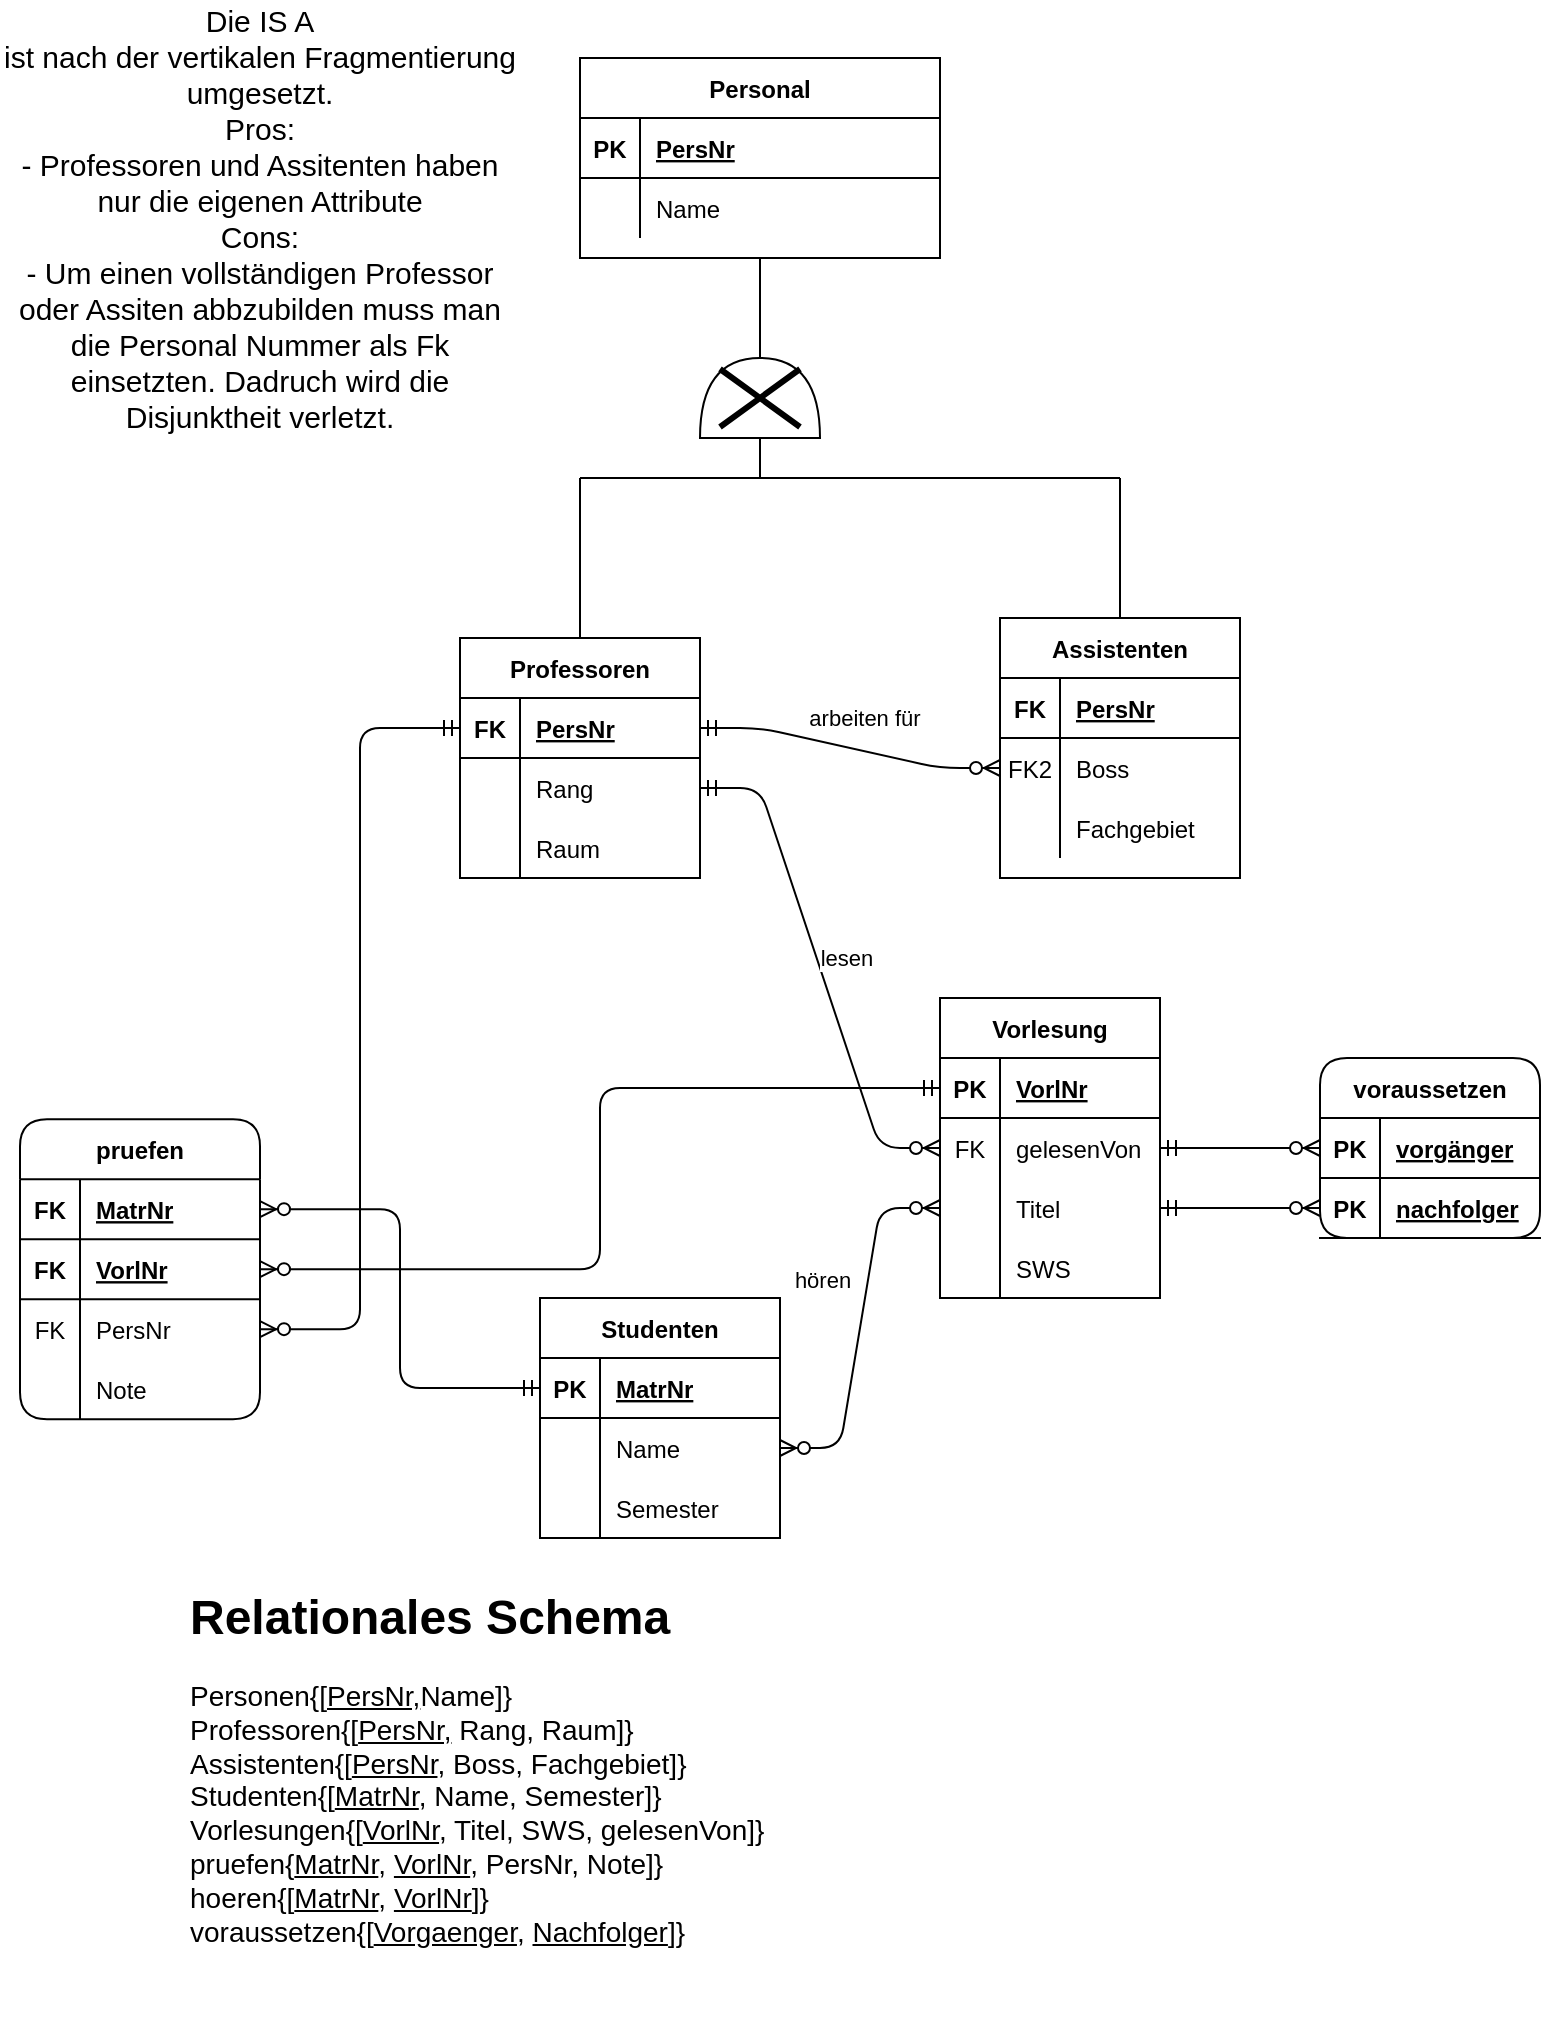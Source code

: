 <mxfile version="14.7.6" type="github">
  <diagram id="6ZEzqiTByCHPcqeZpNDx" name="Page-1">
    <mxGraphModel dx="497" dy="673" grid="1" gridSize="10" guides="1" tooltips="1" connect="1" arrows="1" fold="1" page="1" pageScale="1" pageWidth="827" pageHeight="1169" math="0" shadow="0">
      <root>
        <mxCell id="0" />
        <mxCell id="1" parent="0" />
        <mxCell id="H8-wfPgOFTC-B2AmOx2r-1" value="Studenten" style="shape=table;startSize=30;container=1;collapsible=1;childLayout=tableLayout;fixedRows=1;rowLines=0;fontStyle=1;align=center;resizeLast=1;" parent="1" vertex="1">
          <mxGeometry x="280" y="660" width="120" height="120" as="geometry" />
        </mxCell>
        <mxCell id="H8-wfPgOFTC-B2AmOx2r-2" value="" style="shape=partialRectangle;collapsible=0;dropTarget=0;pointerEvents=0;fillColor=none;top=0;left=0;bottom=1;right=0;points=[[0,0.5],[1,0.5]];portConstraint=eastwest;" parent="H8-wfPgOFTC-B2AmOx2r-1" vertex="1">
          <mxGeometry y="30" width="120" height="30" as="geometry" />
        </mxCell>
        <mxCell id="H8-wfPgOFTC-B2AmOx2r-3" value="PK" style="shape=partialRectangle;connectable=0;fillColor=none;top=0;left=0;bottom=0;right=0;fontStyle=1;overflow=hidden;" parent="H8-wfPgOFTC-B2AmOx2r-2" vertex="1">
          <mxGeometry width="30" height="30" as="geometry" />
        </mxCell>
        <mxCell id="H8-wfPgOFTC-B2AmOx2r-4" value="MatrNr" style="shape=partialRectangle;connectable=0;fillColor=none;top=0;left=0;bottom=0;right=0;align=left;spacingLeft=6;fontStyle=5;overflow=hidden;" parent="H8-wfPgOFTC-B2AmOx2r-2" vertex="1">
          <mxGeometry x="30" width="90" height="30" as="geometry" />
        </mxCell>
        <mxCell id="H8-wfPgOFTC-B2AmOx2r-5" value="" style="shape=partialRectangle;collapsible=0;dropTarget=0;pointerEvents=0;fillColor=none;top=0;left=0;bottom=0;right=0;points=[[0,0.5],[1,0.5]];portConstraint=eastwest;" parent="H8-wfPgOFTC-B2AmOx2r-1" vertex="1">
          <mxGeometry y="60" width="120" height="30" as="geometry" />
        </mxCell>
        <mxCell id="H8-wfPgOFTC-B2AmOx2r-6" value="" style="shape=partialRectangle;connectable=0;fillColor=none;top=0;left=0;bottom=0;right=0;editable=1;overflow=hidden;" parent="H8-wfPgOFTC-B2AmOx2r-5" vertex="1">
          <mxGeometry width="30" height="30" as="geometry" />
        </mxCell>
        <mxCell id="H8-wfPgOFTC-B2AmOx2r-7" value="Name" style="shape=partialRectangle;connectable=0;fillColor=none;top=0;left=0;bottom=0;right=0;align=left;spacingLeft=6;overflow=hidden;" parent="H8-wfPgOFTC-B2AmOx2r-5" vertex="1">
          <mxGeometry x="30" width="90" height="30" as="geometry" />
        </mxCell>
        <mxCell id="H8-wfPgOFTC-B2AmOx2r-8" value="" style="shape=partialRectangle;collapsible=0;dropTarget=0;pointerEvents=0;fillColor=none;top=0;left=0;bottom=0;right=0;points=[[0,0.5],[1,0.5]];portConstraint=eastwest;" parent="H8-wfPgOFTC-B2AmOx2r-1" vertex="1">
          <mxGeometry y="90" width="120" height="30" as="geometry" />
        </mxCell>
        <mxCell id="H8-wfPgOFTC-B2AmOx2r-9" value="" style="shape=partialRectangle;connectable=0;fillColor=none;top=0;left=0;bottom=0;right=0;editable=1;overflow=hidden;" parent="H8-wfPgOFTC-B2AmOx2r-8" vertex="1">
          <mxGeometry width="30" height="30" as="geometry" />
        </mxCell>
        <mxCell id="H8-wfPgOFTC-B2AmOx2r-10" value="Semester" style="shape=partialRectangle;connectable=0;fillColor=none;top=0;left=0;bottom=0;right=0;align=left;spacingLeft=6;overflow=hidden;" parent="H8-wfPgOFTC-B2AmOx2r-8" vertex="1">
          <mxGeometry x="30" width="90" height="30" as="geometry" />
        </mxCell>
        <mxCell id="H8-wfPgOFTC-B2AmOx2r-14" value="Vorlesung" style="shape=table;startSize=30;container=1;collapsible=1;childLayout=tableLayout;fixedRows=1;rowLines=0;fontStyle=1;align=center;resizeLast=1;rounded=0;" parent="1" vertex="1">
          <mxGeometry x="480" y="510" width="110" height="150" as="geometry" />
        </mxCell>
        <mxCell id="H8-wfPgOFTC-B2AmOx2r-15" value="" style="shape=partialRectangle;collapsible=0;dropTarget=0;pointerEvents=0;fillColor=none;top=0;left=0;bottom=1;right=0;points=[[0,0.5],[1,0.5]];portConstraint=eastwest;" parent="H8-wfPgOFTC-B2AmOx2r-14" vertex="1">
          <mxGeometry y="30" width="110" height="30" as="geometry" />
        </mxCell>
        <mxCell id="H8-wfPgOFTC-B2AmOx2r-16" value="PK" style="shape=partialRectangle;connectable=0;fillColor=none;top=0;left=0;bottom=0;right=0;fontStyle=1;overflow=hidden;" parent="H8-wfPgOFTC-B2AmOx2r-15" vertex="1">
          <mxGeometry width="30" height="30" as="geometry" />
        </mxCell>
        <mxCell id="H8-wfPgOFTC-B2AmOx2r-17" value="VorlNr" style="shape=partialRectangle;connectable=0;fillColor=none;top=0;left=0;bottom=0;right=0;align=left;spacingLeft=6;fontStyle=5;overflow=hidden;" parent="H8-wfPgOFTC-B2AmOx2r-15" vertex="1">
          <mxGeometry x="30" width="80" height="30" as="geometry" />
        </mxCell>
        <mxCell id="H8-wfPgOFTC-B2AmOx2r-24" value="" style="shape=partialRectangle;collapsible=0;dropTarget=0;pointerEvents=0;fillColor=none;top=0;left=0;bottom=0;right=0;points=[[0,0.5],[1,0.5]];portConstraint=eastwest;" parent="H8-wfPgOFTC-B2AmOx2r-14" vertex="1">
          <mxGeometry y="60" width="110" height="30" as="geometry" />
        </mxCell>
        <mxCell id="H8-wfPgOFTC-B2AmOx2r-25" value="FK" style="shape=partialRectangle;connectable=0;fillColor=none;top=0;left=0;bottom=0;right=0;editable=1;overflow=hidden;" parent="H8-wfPgOFTC-B2AmOx2r-24" vertex="1">
          <mxGeometry width="30" height="30" as="geometry" />
        </mxCell>
        <mxCell id="H8-wfPgOFTC-B2AmOx2r-26" value="gelesenVon" style="shape=partialRectangle;connectable=0;fillColor=none;top=0;left=0;bottom=0;right=0;align=left;spacingLeft=6;overflow=hidden;" parent="H8-wfPgOFTC-B2AmOx2r-24" vertex="1">
          <mxGeometry x="30" width="80" height="30" as="geometry" />
        </mxCell>
        <mxCell id="H8-wfPgOFTC-B2AmOx2r-18" value="" style="shape=partialRectangle;collapsible=0;dropTarget=0;pointerEvents=0;fillColor=none;top=0;left=0;bottom=0;right=0;points=[[0,0.5],[1,0.5]];portConstraint=eastwest;" parent="H8-wfPgOFTC-B2AmOx2r-14" vertex="1">
          <mxGeometry y="90" width="110" height="30" as="geometry" />
        </mxCell>
        <mxCell id="H8-wfPgOFTC-B2AmOx2r-19" value="" style="shape=partialRectangle;connectable=0;fillColor=none;top=0;left=0;bottom=0;right=0;editable=1;overflow=hidden;" parent="H8-wfPgOFTC-B2AmOx2r-18" vertex="1">
          <mxGeometry width="30" height="30" as="geometry" />
        </mxCell>
        <mxCell id="H8-wfPgOFTC-B2AmOx2r-20" value="Titel" style="shape=partialRectangle;connectable=0;fillColor=none;top=0;left=0;bottom=0;right=0;align=left;spacingLeft=6;overflow=hidden;" parent="H8-wfPgOFTC-B2AmOx2r-18" vertex="1">
          <mxGeometry x="30" width="80" height="30" as="geometry" />
        </mxCell>
        <mxCell id="H8-wfPgOFTC-B2AmOx2r-21" value="" style="shape=partialRectangle;collapsible=0;dropTarget=0;pointerEvents=0;fillColor=none;top=0;left=0;bottom=0;right=0;points=[[0,0.5],[1,0.5]];portConstraint=eastwest;" parent="H8-wfPgOFTC-B2AmOx2r-14" vertex="1">
          <mxGeometry y="120" width="110" height="30" as="geometry" />
        </mxCell>
        <mxCell id="H8-wfPgOFTC-B2AmOx2r-22" value="" style="shape=partialRectangle;connectable=0;fillColor=none;top=0;left=0;bottom=0;right=0;editable=1;overflow=hidden;" parent="H8-wfPgOFTC-B2AmOx2r-21" vertex="1">
          <mxGeometry width="30" height="30" as="geometry" />
        </mxCell>
        <mxCell id="H8-wfPgOFTC-B2AmOx2r-23" value="SWS" style="shape=partialRectangle;connectable=0;fillColor=none;top=0;left=0;bottom=0;right=0;align=left;spacingLeft=6;overflow=hidden;" parent="H8-wfPgOFTC-B2AmOx2r-21" vertex="1">
          <mxGeometry x="30" width="80" height="30" as="geometry" />
        </mxCell>
        <mxCell id="H8-wfPgOFTC-B2AmOx2r-28" value="" style="shape=or;whiteSpace=wrap;html=1;rotation=-90;" parent="1" vertex="1">
          <mxGeometry x="370" y="180" width="40" height="60" as="geometry" />
        </mxCell>
        <mxCell id="H8-wfPgOFTC-B2AmOx2r-29" value="" style="shape=umlDestroy;whiteSpace=wrap;html=1;strokeWidth=3;" parent="1" vertex="1">
          <mxGeometry x="370" y="195.5" width="40" height="29" as="geometry" />
        </mxCell>
        <mxCell id="H8-wfPgOFTC-B2AmOx2r-46" value="" style="endArrow=none;html=1;rounded=0;entryX=0.5;entryY=0;entryDx=0;entryDy=0;" parent="1" target="wUR80qAELujqM1dRtiSb-3" edge="1">
          <mxGeometry relative="1" as="geometry">
            <mxPoint x="570" y="250" as="sourcePoint" />
            <mxPoint x="592" y="280" as="targetPoint" />
          </mxGeometry>
        </mxCell>
        <mxCell id="Qw-vWrYAbur7sUExyfnh-15" value="" style="endArrow=none;html=1;rounded=0;entryX=0.5;entryY=0;entryDx=0;entryDy=0;" parent="1" target="wUR80qAELujqM1dRtiSb-16" edge="1">
          <mxGeometry relative="1" as="geometry">
            <mxPoint x="300" y="250" as="sourcePoint" />
            <mxPoint x="162" y="300" as="targetPoint" />
          </mxGeometry>
        </mxCell>
        <mxCell id="Qw-vWrYAbur7sUExyfnh-19" value="" style="endArrow=none;html=1;rounded=0;" parent="1" edge="1">
          <mxGeometry relative="1" as="geometry">
            <mxPoint x="300" y="250" as="sourcePoint" />
            <mxPoint x="570" y="250" as="targetPoint" />
          </mxGeometry>
        </mxCell>
        <mxCell id="wUR80qAELujqM1dRtiSb-3" value="Assistenten" style="shape=table;startSize=30;container=1;collapsible=1;childLayout=tableLayout;fixedRows=1;rowLines=0;fontStyle=1;align=center;resizeLast=1;" parent="1" vertex="1">
          <mxGeometry x="510" y="320" width="120" height="130" as="geometry" />
        </mxCell>
        <mxCell id="wUR80qAELujqM1dRtiSb-4" value="" style="shape=partialRectangle;collapsible=0;dropTarget=0;pointerEvents=0;fillColor=none;top=0;left=0;bottom=1;right=0;points=[[0,0.5],[1,0.5]];portConstraint=eastwest;" parent="wUR80qAELujqM1dRtiSb-3" vertex="1">
          <mxGeometry y="30" width="120" height="30" as="geometry" />
        </mxCell>
        <mxCell id="wUR80qAELujqM1dRtiSb-5" value="FK" style="shape=partialRectangle;connectable=0;fillColor=none;top=0;left=0;bottom=0;right=0;fontStyle=1;overflow=hidden;" parent="wUR80qAELujqM1dRtiSb-4" vertex="1">
          <mxGeometry width="30" height="30" as="geometry" />
        </mxCell>
        <mxCell id="wUR80qAELujqM1dRtiSb-6" value="PersNr" style="shape=partialRectangle;connectable=0;fillColor=none;top=0;left=0;bottom=0;right=0;align=left;spacingLeft=6;fontStyle=5;overflow=hidden;" parent="wUR80qAELujqM1dRtiSb-4" vertex="1">
          <mxGeometry x="30" width="90" height="30" as="geometry" />
        </mxCell>
        <mxCell id="wUR80qAELujqM1dRtiSb-10" value="" style="shape=partialRectangle;collapsible=0;dropTarget=0;pointerEvents=0;fillColor=none;top=0;left=0;bottom=0;right=0;points=[[0,0.5],[1,0.5]];portConstraint=eastwest;" parent="wUR80qAELujqM1dRtiSb-3" vertex="1">
          <mxGeometry y="60" width="120" height="30" as="geometry" />
        </mxCell>
        <mxCell id="wUR80qAELujqM1dRtiSb-11" value="FK2" style="shape=partialRectangle;connectable=0;fillColor=none;top=0;left=0;bottom=0;right=0;editable=1;overflow=hidden;" parent="wUR80qAELujqM1dRtiSb-10" vertex="1">
          <mxGeometry width="30" height="30" as="geometry" />
        </mxCell>
        <mxCell id="wUR80qAELujqM1dRtiSb-12" value="Boss" style="shape=partialRectangle;connectable=0;fillColor=none;top=0;left=0;bottom=0;right=0;align=left;spacingLeft=6;overflow=hidden;" parent="wUR80qAELujqM1dRtiSb-10" vertex="1">
          <mxGeometry x="30" width="90" height="30" as="geometry" />
        </mxCell>
        <mxCell id="wUR80qAELujqM1dRtiSb-13" value="" style="shape=partialRectangle;collapsible=0;dropTarget=0;pointerEvents=0;fillColor=none;top=0;left=0;bottom=0;right=0;points=[[0,0.5],[1,0.5]];portConstraint=eastwest;" parent="wUR80qAELujqM1dRtiSb-3" vertex="1">
          <mxGeometry y="90" width="120" height="30" as="geometry" />
        </mxCell>
        <mxCell id="wUR80qAELujqM1dRtiSb-14" value="" style="shape=partialRectangle;connectable=0;fillColor=none;top=0;left=0;bottom=0;right=0;editable=1;overflow=hidden;" parent="wUR80qAELujqM1dRtiSb-13" vertex="1">
          <mxGeometry width="30" height="30" as="geometry" />
        </mxCell>
        <mxCell id="wUR80qAELujqM1dRtiSb-15" value="Fachgebiet" style="shape=partialRectangle;connectable=0;fillColor=none;top=0;left=0;bottom=0;right=0;align=left;spacingLeft=6;overflow=hidden;" parent="wUR80qAELujqM1dRtiSb-13" vertex="1">
          <mxGeometry x="30" width="90" height="30" as="geometry" />
        </mxCell>
        <mxCell id="wUR80qAELujqM1dRtiSb-16" value="Professoren" style="shape=table;startSize=30;container=1;collapsible=1;childLayout=tableLayout;fixedRows=1;rowLines=0;fontStyle=1;align=center;resizeLast=1;" parent="1" vertex="1">
          <mxGeometry x="240" y="330" width="120" height="120" as="geometry" />
        </mxCell>
        <mxCell id="wUR80qAELujqM1dRtiSb-17" value="" style="shape=partialRectangle;collapsible=0;dropTarget=0;pointerEvents=0;fillColor=none;top=0;left=0;bottom=1;right=0;points=[[0,0.5],[1,0.5]];portConstraint=eastwest;" parent="wUR80qAELujqM1dRtiSb-16" vertex="1">
          <mxGeometry y="30" width="120" height="30" as="geometry" />
        </mxCell>
        <mxCell id="wUR80qAELujqM1dRtiSb-18" value="FK" style="shape=partialRectangle;connectable=0;fillColor=none;top=0;left=0;bottom=0;right=0;fontStyle=1;overflow=hidden;" parent="wUR80qAELujqM1dRtiSb-17" vertex="1">
          <mxGeometry width="30" height="30" as="geometry" />
        </mxCell>
        <mxCell id="wUR80qAELujqM1dRtiSb-19" value="PersNr" style="shape=partialRectangle;connectable=0;fillColor=none;top=0;left=0;bottom=0;right=0;align=left;spacingLeft=6;fontStyle=5;overflow=hidden;" parent="wUR80qAELujqM1dRtiSb-17" vertex="1">
          <mxGeometry x="30" width="90" height="30" as="geometry" />
        </mxCell>
        <mxCell id="wUR80qAELujqM1dRtiSb-26" value="" style="shape=partialRectangle;collapsible=0;dropTarget=0;pointerEvents=0;fillColor=none;top=0;left=0;bottom=0;right=0;points=[[0,0.5],[1,0.5]];portConstraint=eastwest;" parent="wUR80qAELujqM1dRtiSb-16" vertex="1">
          <mxGeometry y="60" width="120" height="30" as="geometry" />
        </mxCell>
        <mxCell id="wUR80qAELujqM1dRtiSb-27" value="" style="shape=partialRectangle;connectable=0;fillColor=none;top=0;left=0;bottom=0;right=0;editable=1;overflow=hidden;" parent="wUR80qAELujqM1dRtiSb-26" vertex="1">
          <mxGeometry width="30" height="30" as="geometry" />
        </mxCell>
        <mxCell id="wUR80qAELujqM1dRtiSb-28" value="Rang" style="shape=partialRectangle;connectable=0;fillColor=none;top=0;left=0;bottom=0;right=0;align=left;spacingLeft=6;overflow=hidden;" parent="wUR80qAELujqM1dRtiSb-26" vertex="1">
          <mxGeometry x="30" width="90" height="30" as="geometry" />
        </mxCell>
        <mxCell id="wUR80qAELujqM1dRtiSb-20" value="" style="shape=partialRectangle;collapsible=0;dropTarget=0;pointerEvents=0;fillColor=none;top=0;left=0;bottom=0;right=0;points=[[0,0.5],[1,0.5]];portConstraint=eastwest;" parent="wUR80qAELujqM1dRtiSb-16" vertex="1">
          <mxGeometry y="90" width="120" height="30" as="geometry" />
        </mxCell>
        <mxCell id="wUR80qAELujqM1dRtiSb-21" value="" style="shape=partialRectangle;connectable=0;fillColor=none;top=0;left=0;bottom=0;right=0;editable=1;overflow=hidden;" parent="wUR80qAELujqM1dRtiSb-20" vertex="1">
          <mxGeometry width="30" height="30" as="geometry" />
        </mxCell>
        <mxCell id="wUR80qAELujqM1dRtiSb-22" value="Raum" style="shape=partialRectangle;connectable=0;fillColor=none;top=0;left=0;bottom=0;right=0;align=left;spacingLeft=6;overflow=hidden;" parent="wUR80qAELujqM1dRtiSb-20" vertex="1">
          <mxGeometry x="30" width="90" height="30" as="geometry" />
        </mxCell>
        <mxCell id="GTf8PSnhSUS8eDT8XuDn-18" value="" style="edgeStyle=entityRelationEdgeStyle;fontSize=12;html=1;endArrow=ERzeroToMany;endFill=1;startArrow=ERzeroToMany;" parent="1" source="H8-wfPgOFTC-B2AmOx2r-5" target="H8-wfPgOFTC-B2AmOx2r-18" edge="1">
          <mxGeometry width="100" height="100" relative="1" as="geometry">
            <mxPoint x="617.5" y="430.57" as="sourcePoint" />
            <mxPoint x="717.5" y="330.57" as="targetPoint" />
          </mxGeometry>
        </mxCell>
        <mxCell id="GTf8PSnhSUS8eDT8XuDn-19" value="&lt;div&gt;hören&lt;/div&gt;" style="edgeLabel;html=1;align=center;verticalAlign=middle;resizable=0;points=[];" parent="GTf8PSnhSUS8eDT8XuDn-18" vertex="1" connectable="0">
          <mxGeometry x="0.019" relative="1" as="geometry">
            <mxPoint x="-20" y="-23" as="offset" />
          </mxGeometry>
        </mxCell>
        <mxCell id="GTf8PSnhSUS8eDT8XuDn-26" value="" style="endArrow=none;html=1;rounded=0;exitX=0.5;exitY=1;exitDx=0;exitDy=0;entryX=1;entryY=0.5;entryDx=0;entryDy=0;entryPerimeter=0;" parent="1" source="GTf8PSnhSUS8eDT8XuDn-27" target="H8-wfPgOFTC-B2AmOx2r-28" edge="1">
          <mxGeometry relative="1" as="geometry">
            <mxPoint x="243" y="120" as="sourcePoint" />
            <mxPoint x="350" y="188" as="targetPoint" />
          </mxGeometry>
        </mxCell>
        <mxCell id="GTf8PSnhSUS8eDT8XuDn-27" value="Personal" style="shape=table;startSize=30;container=1;collapsible=1;childLayout=tableLayout;fixedRows=1;rowLines=0;fontStyle=1;align=center;resizeLast=1;" parent="1" vertex="1">
          <mxGeometry x="300" y="40" width="180" height="100" as="geometry" />
        </mxCell>
        <mxCell id="GTf8PSnhSUS8eDT8XuDn-28" value="" style="shape=partialRectangle;collapsible=0;dropTarget=0;pointerEvents=0;fillColor=none;top=0;left=0;bottom=1;right=0;points=[[0,0.5],[1,0.5]];portConstraint=eastwest;" parent="GTf8PSnhSUS8eDT8XuDn-27" vertex="1">
          <mxGeometry y="30" width="180" height="30" as="geometry" />
        </mxCell>
        <mxCell id="GTf8PSnhSUS8eDT8XuDn-29" value="PK" style="shape=partialRectangle;connectable=0;fillColor=none;top=0;left=0;bottom=0;right=0;fontStyle=1;overflow=hidden;" parent="GTf8PSnhSUS8eDT8XuDn-28" vertex="1">
          <mxGeometry width="30" height="30" as="geometry" />
        </mxCell>
        <mxCell id="GTf8PSnhSUS8eDT8XuDn-30" value="PersNr" style="shape=partialRectangle;connectable=0;fillColor=none;top=0;left=0;bottom=0;right=0;align=left;spacingLeft=6;fontStyle=5;overflow=hidden;" parent="GTf8PSnhSUS8eDT8XuDn-28" vertex="1">
          <mxGeometry x="30" width="150" height="30" as="geometry" />
        </mxCell>
        <mxCell id="GTf8PSnhSUS8eDT8XuDn-31" value="" style="shape=partialRectangle;collapsible=0;dropTarget=0;pointerEvents=0;fillColor=none;top=0;left=0;bottom=0;right=0;points=[[0,0.5],[1,0.5]];portConstraint=eastwest;" parent="GTf8PSnhSUS8eDT8XuDn-27" vertex="1">
          <mxGeometry y="60" width="180" height="30" as="geometry" />
        </mxCell>
        <mxCell id="GTf8PSnhSUS8eDT8XuDn-32" value="" style="shape=partialRectangle;connectable=0;fillColor=none;top=0;left=0;bottom=0;right=0;editable=1;overflow=hidden;" parent="GTf8PSnhSUS8eDT8XuDn-31" vertex="1">
          <mxGeometry width="30" height="30" as="geometry" />
        </mxCell>
        <mxCell id="GTf8PSnhSUS8eDT8XuDn-33" value="Name" style="shape=partialRectangle;connectable=0;fillColor=none;top=0;left=0;bottom=0;right=0;align=left;spacingLeft=6;overflow=hidden;" parent="GTf8PSnhSUS8eDT8XuDn-31" vertex="1">
          <mxGeometry x="30" width="150" height="30" as="geometry" />
        </mxCell>
        <mxCell id="GTf8PSnhSUS8eDT8XuDn-45" value="voraussetzen" style="shape=table;startSize=30;container=1;collapsible=1;childLayout=tableLayout;fixedRows=1;rowLines=0;fontStyle=1;align=center;resizeLast=1;rounded=1;" parent="1" vertex="1">
          <mxGeometry x="670" y="540" width="110" height="90" as="geometry" />
        </mxCell>
        <mxCell id="GTf8PSnhSUS8eDT8XuDn-46" value="" style="shape=partialRectangle;collapsible=0;dropTarget=0;pointerEvents=0;fillColor=none;top=0;left=0;bottom=1;right=0;points=[[0,0.5],[1,0.5]];portConstraint=eastwest;" parent="GTf8PSnhSUS8eDT8XuDn-45" vertex="1">
          <mxGeometry y="30" width="110" height="30" as="geometry" />
        </mxCell>
        <mxCell id="GTf8PSnhSUS8eDT8XuDn-47" value="PK" style="shape=partialRectangle;connectable=0;fillColor=none;top=0;left=0;bottom=0;right=0;fontStyle=1;overflow=hidden;" parent="GTf8PSnhSUS8eDT8XuDn-46" vertex="1">
          <mxGeometry width="30" height="30" as="geometry" />
        </mxCell>
        <mxCell id="GTf8PSnhSUS8eDT8XuDn-48" value="vorgänger" style="shape=partialRectangle;connectable=0;fillColor=none;top=0;left=0;bottom=0;right=0;align=left;spacingLeft=6;fontStyle=5;overflow=hidden;" parent="GTf8PSnhSUS8eDT8XuDn-46" vertex="1">
          <mxGeometry x="30" width="80" height="30" as="geometry" />
        </mxCell>
        <mxCell id="GTf8PSnhSUS8eDT8XuDn-67" style="shape=partialRectangle;collapsible=0;dropTarget=0;pointerEvents=0;fillColor=none;top=0;left=0;bottom=1;right=0;points=[[0,0.5],[1,0.5]];portConstraint=eastwest;" parent="GTf8PSnhSUS8eDT8XuDn-45" vertex="1">
          <mxGeometry y="60" width="110" height="30" as="geometry" />
        </mxCell>
        <mxCell id="GTf8PSnhSUS8eDT8XuDn-68" value="PK" style="shape=partialRectangle;connectable=0;fillColor=none;top=0;left=0;bottom=0;right=0;fontStyle=1;overflow=hidden;" parent="GTf8PSnhSUS8eDT8XuDn-67" vertex="1">
          <mxGeometry width="30" height="30" as="geometry" />
        </mxCell>
        <mxCell id="GTf8PSnhSUS8eDT8XuDn-69" value="nachfolger" style="shape=partialRectangle;connectable=0;fillColor=none;top=0;left=0;bottom=0;right=0;align=left;spacingLeft=6;fontStyle=5;overflow=hidden;" parent="GTf8PSnhSUS8eDT8XuDn-67" vertex="1">
          <mxGeometry x="30" width="80" height="30" as="geometry" />
        </mxCell>
        <mxCell id="GTf8PSnhSUS8eDT8XuDn-58" value="" style="endArrow=none;html=1;rounded=0;exitX=0;exitY=0.5;exitDx=0;exitDy=0;exitPerimeter=0;" parent="1" source="H8-wfPgOFTC-B2AmOx2r-28" edge="1">
          <mxGeometry relative="1" as="geometry">
            <mxPoint x="380" y="160" as="sourcePoint" />
            <mxPoint x="390" y="250" as="targetPoint" />
          </mxGeometry>
        </mxCell>
        <mxCell id="GTf8PSnhSUS8eDT8XuDn-59" value="" style="edgeStyle=entityRelationEdgeStyle;fontSize=12;html=1;endArrow=ERzeroToMany;startArrow=ERmandOne;" parent="1" source="H8-wfPgOFTC-B2AmOx2r-14" target="GTf8PSnhSUS8eDT8XuDn-46" edge="1">
          <mxGeometry width="100" height="100" relative="1" as="geometry">
            <mxPoint x="527.5" y="1020.57" as="sourcePoint" />
            <mxPoint x="847.5" y="910.57" as="targetPoint" />
          </mxGeometry>
        </mxCell>
        <mxCell id="GTf8PSnhSUS8eDT8XuDn-60" value="" style="edgeStyle=entityRelationEdgeStyle;fontSize=12;html=1;endArrow=ERzeroToMany;startArrow=ERmandOne;elbow=vertical;" parent="1" source="H8-wfPgOFTC-B2AmOx2r-18" target="GTf8PSnhSUS8eDT8XuDn-67" edge="1">
          <mxGeometry width="100" height="100" relative="1" as="geometry">
            <mxPoint x="823.5" y="1000.57" as="sourcePoint" />
            <mxPoint x="817.5" y="1260.57" as="targetPoint" />
          </mxGeometry>
        </mxCell>
        <mxCell id="GTf8PSnhSUS8eDT8XuDn-70" value="pruefen" style="shape=table;startSize=30;container=1;collapsible=1;childLayout=tableLayout;fixedRows=1;rowLines=0;fontStyle=1;align=center;resizeLast=1;rounded=1;" parent="1" vertex="1">
          <mxGeometry x="20" y="570.57" width="120" height="150" as="geometry" />
        </mxCell>
        <mxCell id="GTf8PSnhSUS8eDT8XuDn-71" value="" style="shape=partialRectangle;collapsible=0;dropTarget=0;pointerEvents=0;fillColor=none;top=0;left=0;bottom=1;right=0;points=[[0,0.5],[1,0.5]];portConstraint=eastwest;" parent="GTf8PSnhSUS8eDT8XuDn-70" vertex="1">
          <mxGeometry y="30" width="120" height="30" as="geometry" />
        </mxCell>
        <mxCell id="GTf8PSnhSUS8eDT8XuDn-72" value="FK" style="shape=partialRectangle;connectable=0;fillColor=none;top=0;left=0;bottom=0;right=0;fontStyle=1;overflow=hidden;" parent="GTf8PSnhSUS8eDT8XuDn-71" vertex="1">
          <mxGeometry width="30" height="30" as="geometry" />
        </mxCell>
        <mxCell id="GTf8PSnhSUS8eDT8XuDn-73" value="MatrNr" style="shape=partialRectangle;connectable=0;fillColor=none;top=0;left=0;bottom=0;right=0;align=left;spacingLeft=6;fontStyle=5;overflow=hidden;" parent="GTf8PSnhSUS8eDT8XuDn-71" vertex="1">
          <mxGeometry x="30" width="90" height="30" as="geometry" />
        </mxCell>
        <mxCell id="GTf8PSnhSUS8eDT8XuDn-80" style="shape=partialRectangle;collapsible=0;dropTarget=0;pointerEvents=0;fillColor=none;top=0;left=0;bottom=1;right=0;points=[[0,0.5],[1,0.5]];portConstraint=eastwest;" parent="GTf8PSnhSUS8eDT8XuDn-70" vertex="1">
          <mxGeometry y="60" width="120" height="30" as="geometry" />
        </mxCell>
        <mxCell id="GTf8PSnhSUS8eDT8XuDn-81" value="FK" style="shape=partialRectangle;connectable=0;fillColor=none;top=0;left=0;bottom=0;right=0;fontStyle=1;overflow=hidden;" parent="GTf8PSnhSUS8eDT8XuDn-80" vertex="1">
          <mxGeometry width="30" height="30" as="geometry" />
        </mxCell>
        <mxCell id="GTf8PSnhSUS8eDT8XuDn-82" value="VorlNr" style="shape=partialRectangle;connectable=0;fillColor=none;top=0;left=0;bottom=0;right=0;align=left;spacingLeft=6;fontStyle=5;overflow=hidden;" parent="GTf8PSnhSUS8eDT8XuDn-80" vertex="1">
          <mxGeometry x="30" width="90" height="30" as="geometry" />
        </mxCell>
        <mxCell id="GTf8PSnhSUS8eDT8XuDn-74" value="" style="shape=partialRectangle;collapsible=0;dropTarget=0;pointerEvents=0;fillColor=none;top=0;left=0;bottom=0;right=0;points=[[0,0.5],[1,0.5]];portConstraint=eastwest;" parent="GTf8PSnhSUS8eDT8XuDn-70" vertex="1">
          <mxGeometry y="90" width="120" height="30" as="geometry" />
        </mxCell>
        <mxCell id="GTf8PSnhSUS8eDT8XuDn-75" value="FK" style="shape=partialRectangle;connectable=0;fillColor=none;top=0;left=0;bottom=0;right=0;editable=1;overflow=hidden;" parent="GTf8PSnhSUS8eDT8XuDn-74" vertex="1">
          <mxGeometry width="30" height="30" as="geometry" />
        </mxCell>
        <mxCell id="GTf8PSnhSUS8eDT8XuDn-76" value="PersNr" style="shape=partialRectangle;connectable=0;fillColor=none;top=0;left=0;bottom=0;right=0;align=left;spacingLeft=6;overflow=hidden;" parent="GTf8PSnhSUS8eDT8XuDn-74" vertex="1">
          <mxGeometry x="30" width="90" height="30" as="geometry" />
        </mxCell>
        <mxCell id="GTf8PSnhSUS8eDT8XuDn-77" value="" style="shape=partialRectangle;collapsible=0;dropTarget=0;pointerEvents=0;fillColor=none;top=0;left=0;bottom=0;right=0;points=[[0,0.5],[1,0.5]];portConstraint=eastwest;" parent="GTf8PSnhSUS8eDT8XuDn-70" vertex="1">
          <mxGeometry y="120" width="120" height="30" as="geometry" />
        </mxCell>
        <mxCell id="GTf8PSnhSUS8eDT8XuDn-78" value="" style="shape=partialRectangle;connectable=0;fillColor=none;top=0;left=0;bottom=0;right=0;editable=1;overflow=hidden;" parent="GTf8PSnhSUS8eDT8XuDn-77" vertex="1">
          <mxGeometry width="30" height="30" as="geometry" />
        </mxCell>
        <mxCell id="GTf8PSnhSUS8eDT8XuDn-79" value="Note" style="shape=partialRectangle;connectable=0;fillColor=none;top=0;left=0;bottom=0;right=0;align=left;spacingLeft=6;overflow=hidden;" parent="GTf8PSnhSUS8eDT8XuDn-77" vertex="1">
          <mxGeometry x="30" width="90" height="30" as="geometry" />
        </mxCell>
        <mxCell id="GTf8PSnhSUS8eDT8XuDn-86" value="" style="edgeStyle=elbowEdgeStyle;fontSize=12;html=1;endArrow=ERzeroToMany;startArrow=ERmandOne;" parent="1" source="H8-wfPgOFTC-B2AmOx2r-2" target="GTf8PSnhSUS8eDT8XuDn-71" edge="1">
          <mxGeometry width="100" height="100" relative="1" as="geometry">
            <mxPoint x="470" y="320" as="sourcePoint" />
            <mxPoint x="570" y="220" as="targetPoint" />
          </mxGeometry>
        </mxCell>
        <mxCell id="GTf8PSnhSUS8eDT8XuDn-93" value="&lt;div&gt;&lt;br&gt;&lt;/div&gt;" style="edgeLabel;html=1;align=center;verticalAlign=middle;resizable=0;points=[];" parent="GTf8PSnhSUS8eDT8XuDn-86" vertex="1" connectable="0">
          <mxGeometry x="-0.217" y="-1" relative="1" as="geometry">
            <mxPoint x="-19" y="15" as="offset" />
          </mxGeometry>
        </mxCell>
        <mxCell id="GTf8PSnhSUS8eDT8XuDn-94" value="" style="edgeStyle=entityRelationEdgeStyle;fontSize=12;html=1;endArrow=ERzeroToMany;startArrow=ERmandOne;" parent="1" source="wUR80qAELujqM1dRtiSb-17" target="wUR80qAELujqM1dRtiSb-10" edge="1">
          <mxGeometry width="100" height="100" relative="1" as="geometry">
            <mxPoint x="370" y="560" as="sourcePoint" />
            <mxPoint x="470" y="460" as="targetPoint" />
          </mxGeometry>
        </mxCell>
        <mxCell id="GTf8PSnhSUS8eDT8XuDn-95" value="&lt;div&gt;arbeiten für&lt;/div&gt;" style="edgeLabel;html=1;align=center;verticalAlign=middle;resizable=0;points=[];" parent="GTf8PSnhSUS8eDT8XuDn-94" vertex="1" connectable="0">
          <mxGeometry x="0.009" y="-2" relative="1" as="geometry">
            <mxPoint x="6" y="-17" as="offset" />
          </mxGeometry>
        </mxCell>
        <mxCell id="GTf8PSnhSUS8eDT8XuDn-96" value="" style="edgeStyle=entityRelationEdgeStyle;fontSize=12;html=1;endArrow=ERzeroToMany;startArrow=ERmandOne;entryX=0;entryY=0.5;entryDx=0;entryDy=0;exitX=1;exitY=0.5;exitDx=0;exitDy=0;" parent="1" target="H8-wfPgOFTC-B2AmOx2r-24" edge="1" source="wUR80qAELujqM1dRtiSb-26">
          <mxGeometry width="100" height="100" relative="1" as="geometry">
            <mxPoint x="320" y="395" as="sourcePoint" />
            <mxPoint x="460" y="450" as="targetPoint" />
          </mxGeometry>
        </mxCell>
        <mxCell id="GTf8PSnhSUS8eDT8XuDn-102" value="&lt;div&gt;lesen&lt;/div&gt;" style="edgeLabel;html=1;align=center;verticalAlign=middle;resizable=0;points=[];" parent="GTf8PSnhSUS8eDT8XuDn-96" vertex="1" connectable="0">
          <mxGeometry x="0.026" y="1" relative="1" as="geometry">
            <mxPoint x="11" y="-8" as="offset" />
          </mxGeometry>
        </mxCell>
        <mxCell id="GTf8PSnhSUS8eDT8XuDn-98" value="" style="edgeStyle=elbowEdgeStyle;fontSize=12;html=1;endArrow=ERzeroToMany;startArrow=ERmandOne;exitX=0;exitY=0.5;exitDx=0;exitDy=0;" parent="1" source="wUR80qAELujqM1dRtiSb-17" target="GTf8PSnhSUS8eDT8XuDn-74" edge="1">
          <mxGeometry width="100" height="100" relative="1" as="geometry">
            <mxPoint x="210" y="465" as="sourcePoint" />
            <mxPoint x="150" y="625.57" as="targetPoint" />
            <Array as="points">
              <mxPoint x="190" y="390" />
            </Array>
          </mxGeometry>
        </mxCell>
        <mxCell id="GTf8PSnhSUS8eDT8XuDn-103" value="&lt;font style=&quot;font-size: 15px&quot;&gt;&lt;font style=&quot;font-size: 15px&quot;&gt;Die IS A &lt;br&gt;&lt;/font&gt;&lt;/font&gt;&lt;div style=&quot;font-size: 15px&quot;&gt;&lt;font style=&quot;font-size: 15px&quot;&gt;ist nach der vertikalen Fragmentierung umgesetzt.&lt;/font&gt;&lt;/div&gt;&lt;div style=&quot;font-size: 15px&quot;&gt;&lt;font style=&quot;font-size: 15px&quot;&gt;Pros:&lt;/font&gt;&lt;/div&gt;&lt;div style=&quot;font-size: 15px&quot;&gt;&lt;font style=&quot;font-size: 15px&quot;&gt;- Professoren und Assitenten haben nur die eigenen Attribute&lt;/font&gt;&lt;/div&gt;&lt;div style=&quot;font-size: 15px&quot;&gt;&lt;font style=&quot;font-size: 15px&quot;&gt;Cons:&lt;/font&gt;&lt;/div&gt;&lt;div style=&quot;font-size: 15px&quot;&gt;&lt;font style=&quot;font-size: 15px&quot;&gt;- Um einen vollständigen Professor oder Assiten abbzubilden muss man die Personal Nummer als Fk einsetzten. Dadruch wird die Disjunktheit verletzt.&lt;b&gt;&lt;br&gt;&lt;/b&gt;&lt;/font&gt;&lt;/div&gt;" style="text;html=1;strokeColor=none;fillColor=none;align=center;verticalAlign=middle;whiteSpace=wrap;rounded=0;" parent="1" vertex="1">
          <mxGeometry x="10" y="14.5" width="260" height="210" as="geometry" />
        </mxCell>
        <mxCell id="GTf8PSnhSUS8eDT8XuDn-106" value="&lt;h1&gt;Relationales Schema&lt;/h1&gt;&lt;div style=&quot;font-size: 14px&quot;&gt;Personen{[&lt;u&gt;PersNr,&lt;/u&gt;Name]}&lt;/div&gt;&lt;div style=&quot;font-size: 14px&quot;&gt;Professoren{[&lt;u&gt;PersNr,&lt;/u&gt; Rang, Raum]}&lt;/div&gt;&lt;div style=&quot;font-size: 14px&quot;&gt;Assistenten{[&lt;u&gt;PersNr&lt;/u&gt;, Boss, Fachgebiet]}&lt;/div&gt;&lt;div style=&quot;font-size: 14px&quot;&gt;Studenten{[&lt;u&gt;MatrNr&lt;/u&gt;, Name, Semester]}&lt;br&gt;&lt;/div&gt;&lt;div style=&quot;font-size: 14px&quot;&gt;Vorlesungen{[&lt;u&gt;VorlNr&lt;/u&gt;, Titel, SWS, gelesenVon]}&lt;/div&gt;&lt;div style=&quot;font-size: 14px&quot;&gt;pruefen{&lt;u&gt;MatrNr&lt;/u&gt;, &lt;u&gt;VorlNr&lt;/u&gt;, PersNr, Note]}&lt;/div&gt;&lt;div style=&quot;font-size: 14px&quot;&gt;hoeren{[&lt;u&gt;MatrNr&lt;/u&gt;, &lt;u&gt;VorlNr&lt;/u&gt;]}&lt;/div&gt;&lt;div style=&quot;font-size: 14px&quot;&gt;voraussetzen{[&lt;u&gt;Vorgaenger&lt;/u&gt;, &lt;u&gt;Nachfolger&lt;/u&gt;]}&lt;/div&gt;&lt;div style=&quot;font-size: 14px&quot;&gt;&lt;br&gt;&lt;/div&gt;" style="text;html=1;strokeColor=none;fillColor=none;spacing=5;spacingTop=-20;whiteSpace=wrap;overflow=hidden;rounded=0;" parent="1" vertex="1">
          <mxGeometry x="100" y="800" width="450" height="220" as="geometry" />
        </mxCell>
        <mxCell id="WUxSzj_yl-gBvt-Xqajz-1" value="" style="edgeStyle=elbowEdgeStyle;fontSize=12;html=1;endArrow=ERzeroToMany;startArrow=ERmandOne;exitX=0;exitY=0.5;exitDx=0;exitDy=0;" edge="1" parent="1" source="H8-wfPgOFTC-B2AmOx2r-15" target="GTf8PSnhSUS8eDT8XuDn-80">
          <mxGeometry width="100" height="100" relative="1" as="geometry">
            <mxPoint x="210" y="435" as="sourcePoint" />
            <mxPoint x="150" y="625.57" as="targetPoint" />
          </mxGeometry>
        </mxCell>
        <mxCell id="WUxSzj_yl-gBvt-Xqajz-2" value="&lt;div&gt;&lt;br&gt;&lt;/div&gt;" style="edgeLabel;html=1;align=center;verticalAlign=middle;resizable=0;points=[];" vertex="1" connectable="0" parent="WUxSzj_yl-gBvt-Xqajz-1">
          <mxGeometry x="-0.217" y="-1" relative="1" as="geometry">
            <mxPoint x="-19" y="15" as="offset" />
          </mxGeometry>
        </mxCell>
      </root>
    </mxGraphModel>
  </diagram>
</mxfile>
